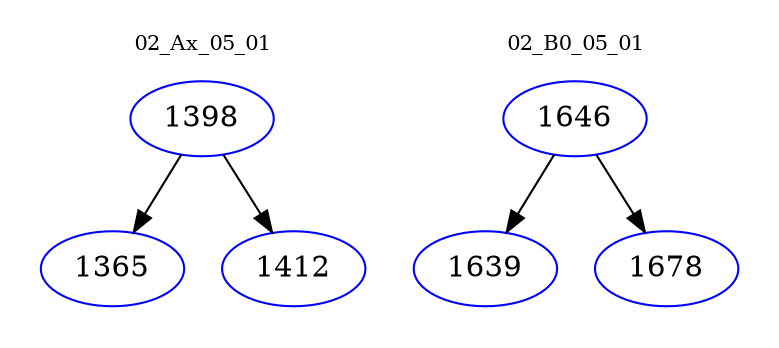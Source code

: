 digraph{
subgraph cluster_0 {
color = white
label = "02_Ax_05_01";
fontsize=10;
T0_1398 [label="1398", color="blue"]
T0_1398 -> T0_1365 [color="black"]
T0_1365 [label="1365", color="blue"]
T0_1398 -> T0_1412 [color="black"]
T0_1412 [label="1412", color="blue"]
}
subgraph cluster_1 {
color = white
label = "02_B0_05_01";
fontsize=10;
T1_1646 [label="1646", color="blue"]
T1_1646 -> T1_1639 [color="black"]
T1_1639 [label="1639", color="blue"]
T1_1646 -> T1_1678 [color="black"]
T1_1678 [label="1678", color="blue"]
}
}
